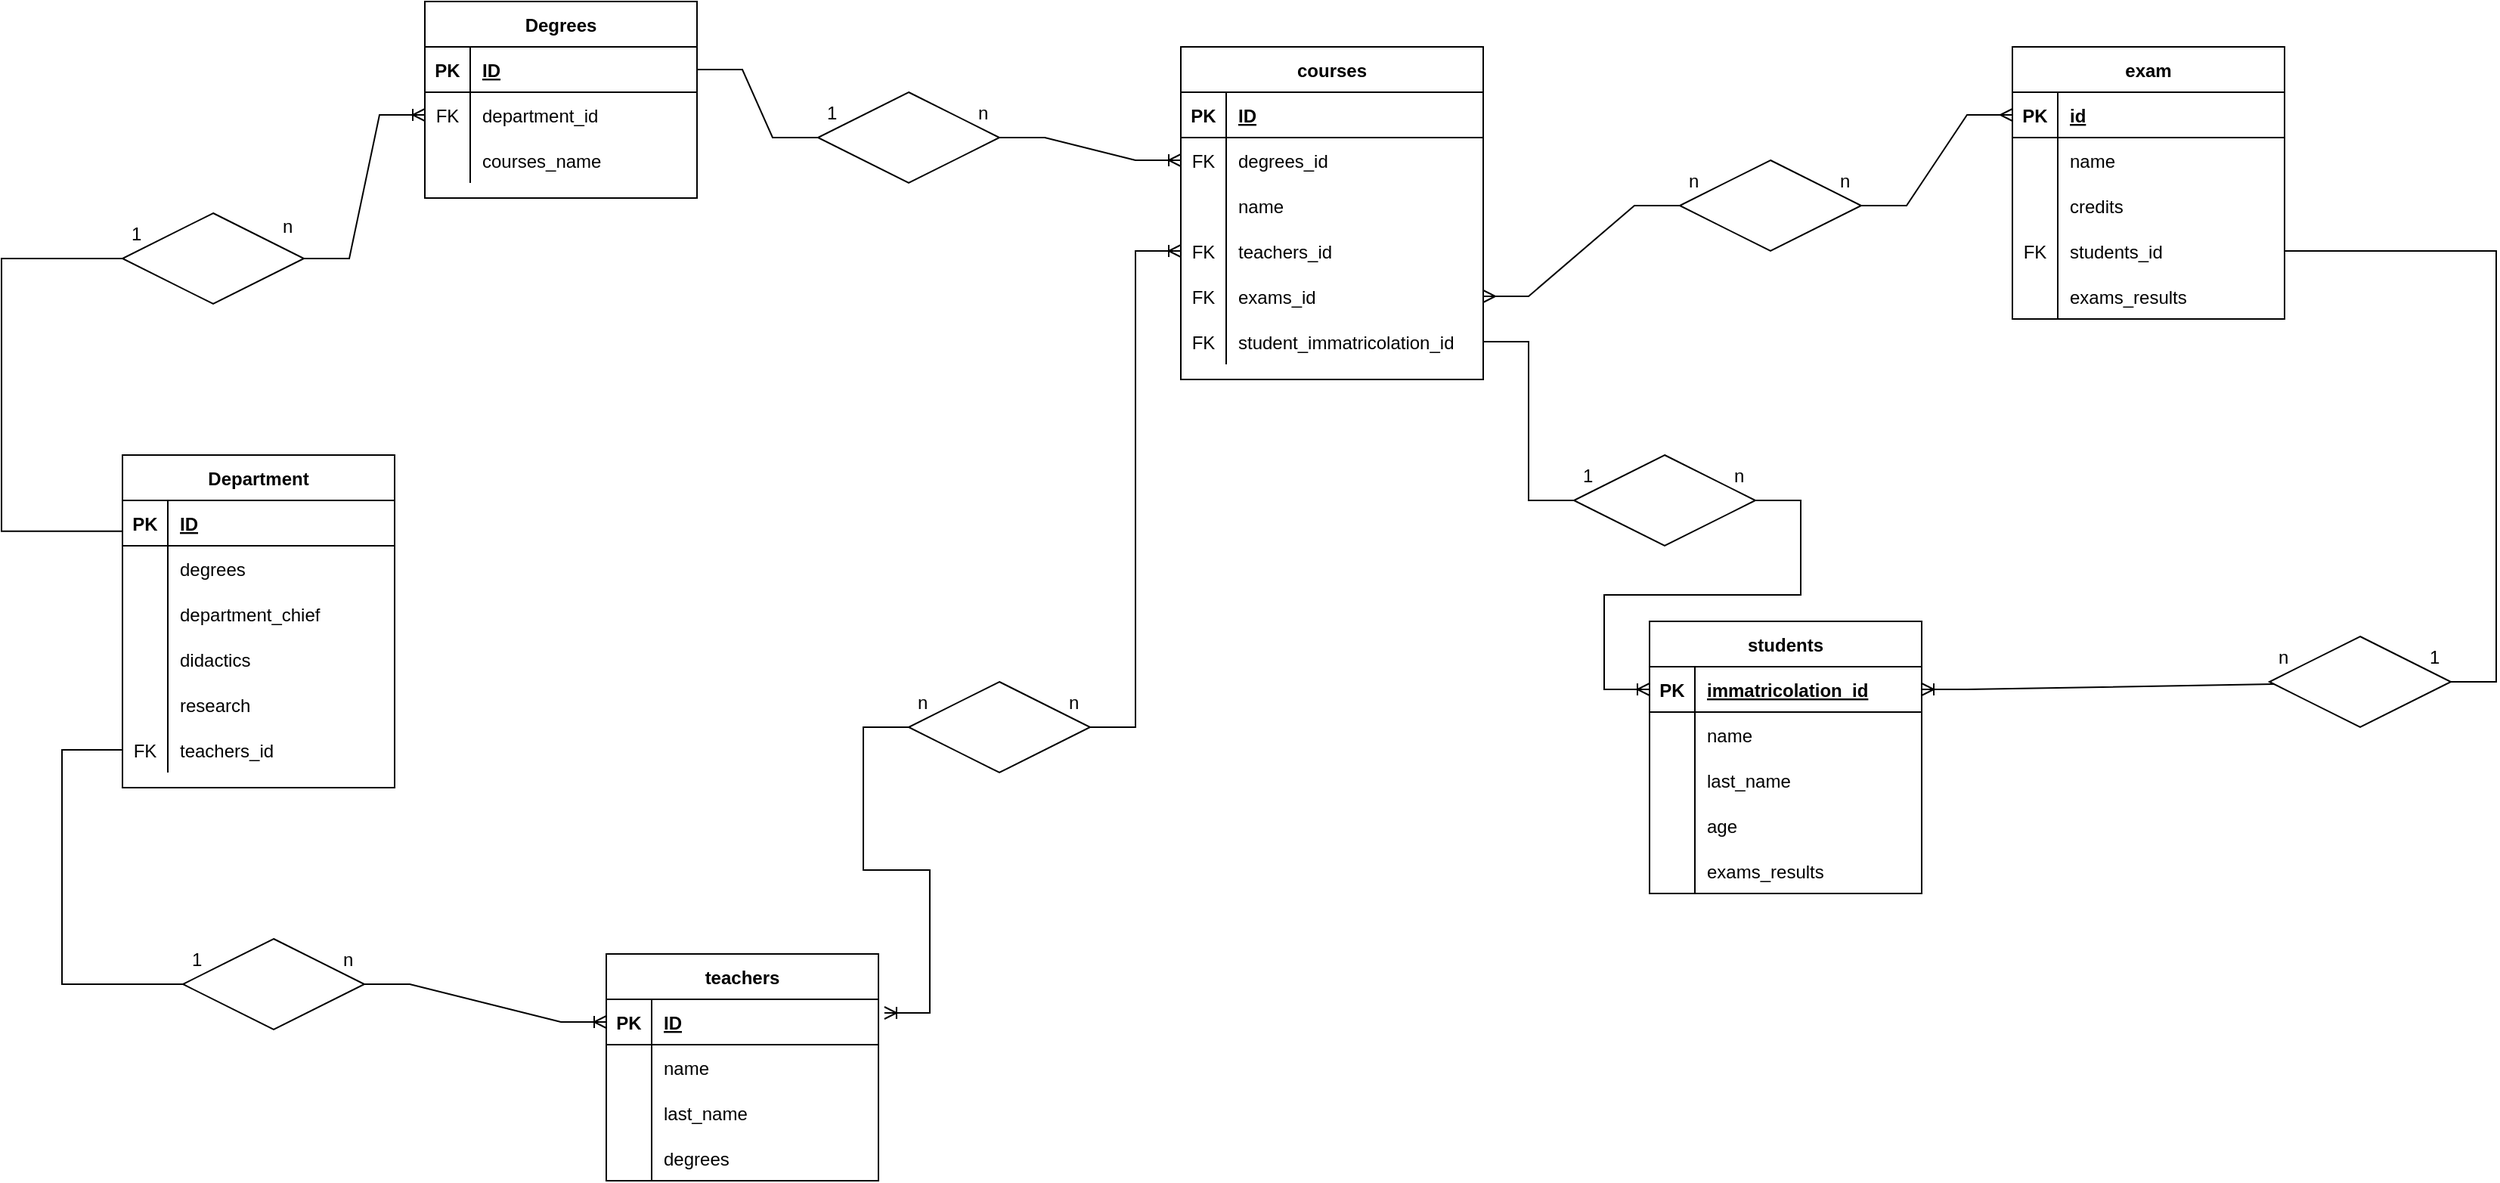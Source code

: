 <mxfile version="15.5.4" type="github">
  <diagram id="Cb3RThf3I_bZuhuHmPLc" name="Page-1">
    <mxGraphModel dx="1566" dy="1306" grid="1" gridSize="10" guides="1" tooltips="1" connect="1" arrows="1" fold="1" page="0" pageScale="1" pageWidth="827" pageHeight="1169" background="#ffffff" math="0" shadow="0">
      <root>
        <mxCell id="0" />
        <mxCell id="1" parent="0" />
        <mxCell id="e-G7N7a-JMiHqhhMie-W-63" value="Department" style="shape=table;startSize=30;container=1;collapsible=1;childLayout=tableLayout;fixedRows=1;rowLines=0;fontStyle=1;align=center;resizeLast=1;" vertex="1" parent="1">
          <mxGeometry x="630" y="370" width="180" height="220" as="geometry" />
        </mxCell>
        <mxCell id="e-G7N7a-JMiHqhhMie-W-64" value="" style="shape=partialRectangle;collapsible=0;dropTarget=0;pointerEvents=0;fillColor=none;top=0;left=0;bottom=1;right=0;points=[[0,0.5],[1,0.5]];portConstraint=eastwest;" vertex="1" parent="e-G7N7a-JMiHqhhMie-W-63">
          <mxGeometry y="30" width="180" height="30" as="geometry" />
        </mxCell>
        <mxCell id="e-G7N7a-JMiHqhhMie-W-65" value="PK" style="shape=partialRectangle;connectable=0;fillColor=none;top=0;left=0;bottom=0;right=0;fontStyle=1;overflow=hidden;" vertex="1" parent="e-G7N7a-JMiHqhhMie-W-64">
          <mxGeometry width="30" height="30" as="geometry">
            <mxRectangle width="30" height="30" as="alternateBounds" />
          </mxGeometry>
        </mxCell>
        <mxCell id="e-G7N7a-JMiHqhhMie-W-66" value="ID" style="shape=partialRectangle;connectable=0;fillColor=none;top=0;left=0;bottom=0;right=0;align=left;spacingLeft=6;fontStyle=5;overflow=hidden;" vertex="1" parent="e-G7N7a-JMiHqhhMie-W-64">
          <mxGeometry x="30" width="150" height="30" as="geometry">
            <mxRectangle width="150" height="30" as="alternateBounds" />
          </mxGeometry>
        </mxCell>
        <mxCell id="e-G7N7a-JMiHqhhMie-W-67" value="" style="shape=partialRectangle;collapsible=0;dropTarget=0;pointerEvents=0;fillColor=none;top=0;left=0;bottom=0;right=0;points=[[0,0.5],[1,0.5]];portConstraint=eastwest;" vertex="1" parent="e-G7N7a-JMiHqhhMie-W-63">
          <mxGeometry y="60" width="180" height="30" as="geometry" />
        </mxCell>
        <mxCell id="e-G7N7a-JMiHqhhMie-W-68" value="" style="shape=partialRectangle;connectable=0;fillColor=none;top=0;left=0;bottom=0;right=0;editable=1;overflow=hidden;" vertex="1" parent="e-G7N7a-JMiHqhhMie-W-67">
          <mxGeometry width="30" height="30" as="geometry">
            <mxRectangle width="30" height="30" as="alternateBounds" />
          </mxGeometry>
        </mxCell>
        <mxCell id="e-G7N7a-JMiHqhhMie-W-69" value="degrees" style="shape=partialRectangle;connectable=0;fillColor=none;top=0;left=0;bottom=0;right=0;align=left;spacingLeft=6;overflow=hidden;" vertex="1" parent="e-G7N7a-JMiHqhhMie-W-67">
          <mxGeometry x="30" width="150" height="30" as="geometry">
            <mxRectangle width="150" height="30" as="alternateBounds" />
          </mxGeometry>
        </mxCell>
        <mxCell id="e-G7N7a-JMiHqhhMie-W-70" value="" style="shape=partialRectangle;collapsible=0;dropTarget=0;pointerEvents=0;fillColor=none;top=0;left=0;bottom=0;right=0;points=[[0,0.5],[1,0.5]];portConstraint=eastwest;" vertex="1" parent="e-G7N7a-JMiHqhhMie-W-63">
          <mxGeometry y="90" width="180" height="30" as="geometry" />
        </mxCell>
        <mxCell id="e-G7N7a-JMiHqhhMie-W-71" value="" style="shape=partialRectangle;connectable=0;fillColor=none;top=0;left=0;bottom=0;right=0;editable=1;overflow=hidden;" vertex="1" parent="e-G7N7a-JMiHqhhMie-W-70">
          <mxGeometry width="30" height="30" as="geometry">
            <mxRectangle width="30" height="30" as="alternateBounds" />
          </mxGeometry>
        </mxCell>
        <mxCell id="e-G7N7a-JMiHqhhMie-W-72" value="department_chief" style="shape=partialRectangle;connectable=0;fillColor=none;top=0;left=0;bottom=0;right=0;align=left;spacingLeft=6;overflow=hidden;" vertex="1" parent="e-G7N7a-JMiHqhhMie-W-70">
          <mxGeometry x="30" width="150" height="30" as="geometry">
            <mxRectangle width="150" height="30" as="alternateBounds" />
          </mxGeometry>
        </mxCell>
        <mxCell id="e-G7N7a-JMiHqhhMie-W-73" value="" style="shape=partialRectangle;collapsible=0;dropTarget=0;pointerEvents=0;fillColor=none;top=0;left=0;bottom=0;right=0;points=[[0,0.5],[1,0.5]];portConstraint=eastwest;" vertex="1" parent="e-G7N7a-JMiHqhhMie-W-63">
          <mxGeometry y="120" width="180" height="30" as="geometry" />
        </mxCell>
        <mxCell id="e-G7N7a-JMiHqhhMie-W-74" value="" style="shape=partialRectangle;connectable=0;fillColor=none;top=0;left=0;bottom=0;right=0;editable=1;overflow=hidden;" vertex="1" parent="e-G7N7a-JMiHqhhMie-W-73">
          <mxGeometry width="30" height="30" as="geometry">
            <mxRectangle width="30" height="30" as="alternateBounds" />
          </mxGeometry>
        </mxCell>
        <mxCell id="e-G7N7a-JMiHqhhMie-W-75" value="didactics" style="shape=partialRectangle;connectable=0;fillColor=none;top=0;left=0;bottom=0;right=0;align=left;spacingLeft=6;overflow=hidden;" vertex="1" parent="e-G7N7a-JMiHqhhMie-W-73">
          <mxGeometry x="30" width="150" height="30" as="geometry">
            <mxRectangle width="150" height="30" as="alternateBounds" />
          </mxGeometry>
        </mxCell>
        <mxCell id="e-G7N7a-JMiHqhhMie-W-76" value="" style="shape=partialRectangle;collapsible=0;dropTarget=0;pointerEvents=0;fillColor=none;top=0;left=0;bottom=0;right=0;points=[[0,0.5],[1,0.5]];portConstraint=eastwest;" vertex="1" parent="e-G7N7a-JMiHqhhMie-W-63">
          <mxGeometry y="150" width="180" height="30" as="geometry" />
        </mxCell>
        <mxCell id="e-G7N7a-JMiHqhhMie-W-77" value="" style="shape=partialRectangle;connectable=0;fillColor=none;top=0;left=0;bottom=0;right=0;editable=1;overflow=hidden;" vertex="1" parent="e-G7N7a-JMiHqhhMie-W-76">
          <mxGeometry width="30" height="30" as="geometry">
            <mxRectangle width="30" height="30" as="alternateBounds" />
          </mxGeometry>
        </mxCell>
        <mxCell id="e-G7N7a-JMiHqhhMie-W-78" value="research" style="shape=partialRectangle;connectable=0;fillColor=none;top=0;left=0;bottom=0;right=0;align=left;spacingLeft=6;overflow=hidden;" vertex="1" parent="e-G7N7a-JMiHqhhMie-W-76">
          <mxGeometry x="30" width="150" height="30" as="geometry">
            <mxRectangle width="150" height="30" as="alternateBounds" />
          </mxGeometry>
        </mxCell>
        <mxCell id="e-G7N7a-JMiHqhhMie-W-167" value="" style="shape=partialRectangle;collapsible=0;dropTarget=0;pointerEvents=0;fillColor=none;top=0;left=0;bottom=0;right=0;points=[[0,0.5],[1,0.5]];portConstraint=eastwest;" vertex="1" parent="e-G7N7a-JMiHqhhMie-W-63">
          <mxGeometry y="180" width="180" height="30" as="geometry" />
        </mxCell>
        <mxCell id="e-G7N7a-JMiHqhhMie-W-168" value="FK" style="shape=partialRectangle;connectable=0;fillColor=none;top=0;left=0;bottom=0;right=0;editable=1;overflow=hidden;" vertex="1" parent="e-G7N7a-JMiHqhhMie-W-167">
          <mxGeometry width="30" height="30" as="geometry">
            <mxRectangle width="30" height="30" as="alternateBounds" />
          </mxGeometry>
        </mxCell>
        <mxCell id="e-G7N7a-JMiHqhhMie-W-169" value="teachers_id" style="shape=partialRectangle;connectable=0;fillColor=none;top=0;left=0;bottom=0;right=0;align=left;spacingLeft=6;overflow=hidden;" vertex="1" parent="e-G7N7a-JMiHqhhMie-W-167">
          <mxGeometry x="30" width="150" height="30" as="geometry">
            <mxRectangle width="150" height="30" as="alternateBounds" />
          </mxGeometry>
        </mxCell>
        <mxCell id="e-G7N7a-JMiHqhhMie-W-92" value="Degrees" style="shape=table;startSize=30;container=1;collapsible=1;childLayout=tableLayout;fixedRows=1;rowLines=0;fontStyle=1;align=center;resizeLast=1;" vertex="1" parent="1">
          <mxGeometry x="830" y="70" width="180" height="130" as="geometry" />
        </mxCell>
        <mxCell id="e-G7N7a-JMiHqhhMie-W-93" value="" style="shape=partialRectangle;collapsible=0;dropTarget=0;pointerEvents=0;fillColor=none;top=0;left=0;bottom=1;right=0;points=[[0,0.5],[1,0.5]];portConstraint=eastwest;" vertex="1" parent="e-G7N7a-JMiHqhhMie-W-92">
          <mxGeometry y="30" width="180" height="30" as="geometry" />
        </mxCell>
        <mxCell id="e-G7N7a-JMiHqhhMie-W-94" value="PK" style="shape=partialRectangle;connectable=0;fillColor=none;top=0;left=0;bottom=0;right=0;fontStyle=1;overflow=hidden;" vertex="1" parent="e-G7N7a-JMiHqhhMie-W-93">
          <mxGeometry width="30" height="30" as="geometry">
            <mxRectangle width="30" height="30" as="alternateBounds" />
          </mxGeometry>
        </mxCell>
        <mxCell id="e-G7N7a-JMiHqhhMie-W-95" value="ID" style="shape=partialRectangle;connectable=0;fillColor=none;top=0;left=0;bottom=0;right=0;align=left;spacingLeft=6;fontStyle=5;overflow=hidden;" vertex="1" parent="e-G7N7a-JMiHqhhMie-W-93">
          <mxGeometry x="30" width="150" height="30" as="geometry">
            <mxRectangle width="150" height="30" as="alternateBounds" />
          </mxGeometry>
        </mxCell>
        <mxCell id="e-G7N7a-JMiHqhhMie-W-96" value="" style="shape=partialRectangle;collapsible=0;dropTarget=0;pointerEvents=0;fillColor=none;top=0;left=0;bottom=0;right=0;points=[[0,0.5],[1,0.5]];portConstraint=eastwest;" vertex="1" parent="e-G7N7a-JMiHqhhMie-W-92">
          <mxGeometry y="60" width="180" height="30" as="geometry" />
        </mxCell>
        <mxCell id="e-G7N7a-JMiHqhhMie-W-97" value="FK" style="shape=partialRectangle;connectable=0;fillColor=none;top=0;left=0;bottom=0;right=0;editable=1;overflow=hidden;" vertex="1" parent="e-G7N7a-JMiHqhhMie-W-96">
          <mxGeometry width="30" height="30" as="geometry">
            <mxRectangle width="30" height="30" as="alternateBounds" />
          </mxGeometry>
        </mxCell>
        <mxCell id="e-G7N7a-JMiHqhhMie-W-98" value="department_id" style="shape=partialRectangle;connectable=0;fillColor=none;top=0;left=0;bottom=0;right=0;align=left;spacingLeft=6;overflow=hidden;" vertex="1" parent="e-G7N7a-JMiHqhhMie-W-96">
          <mxGeometry x="30" width="150" height="30" as="geometry">
            <mxRectangle width="150" height="30" as="alternateBounds" />
          </mxGeometry>
        </mxCell>
        <mxCell id="e-G7N7a-JMiHqhhMie-W-99" value="" style="shape=partialRectangle;collapsible=0;dropTarget=0;pointerEvents=0;fillColor=none;top=0;left=0;bottom=0;right=0;points=[[0,0.5],[1,0.5]];portConstraint=eastwest;" vertex="1" parent="e-G7N7a-JMiHqhhMie-W-92">
          <mxGeometry y="90" width="180" height="30" as="geometry" />
        </mxCell>
        <mxCell id="e-G7N7a-JMiHqhhMie-W-100" value="" style="shape=partialRectangle;connectable=0;fillColor=none;top=0;left=0;bottom=0;right=0;editable=1;overflow=hidden;" vertex="1" parent="e-G7N7a-JMiHqhhMie-W-99">
          <mxGeometry width="30" height="30" as="geometry">
            <mxRectangle width="30" height="30" as="alternateBounds" />
          </mxGeometry>
        </mxCell>
        <mxCell id="e-G7N7a-JMiHqhhMie-W-101" value="courses_name" style="shape=partialRectangle;connectable=0;fillColor=none;top=0;left=0;bottom=0;right=0;align=left;spacingLeft=6;overflow=hidden;" vertex="1" parent="e-G7N7a-JMiHqhhMie-W-99">
          <mxGeometry x="30" width="150" height="30" as="geometry">
            <mxRectangle width="150" height="30" as="alternateBounds" />
          </mxGeometry>
        </mxCell>
        <mxCell id="e-G7N7a-JMiHqhhMie-W-111" value="" style="edgeStyle=entityRelationEdgeStyle;fontSize=12;html=1;endArrow=ERoneToMany;rounded=0;exitX=1;exitY=0.5;exitDx=0;exitDy=0;entryX=0;entryY=0.5;entryDx=0;entryDy=0;startArrow=none;" edge="1" parent="1" source="e-G7N7a-JMiHqhhMie-W-112" target="e-G7N7a-JMiHqhhMie-W-96">
          <mxGeometry width="100" height="100" relative="1" as="geometry">
            <mxPoint x="520" y="240" as="sourcePoint" />
            <mxPoint x="570" y="170" as="targetPoint" />
          </mxGeometry>
        </mxCell>
        <mxCell id="e-G7N7a-JMiHqhhMie-W-112" value="" style="shape=rhombus;perimeter=rhombusPerimeter;whiteSpace=wrap;html=1;align=center;" vertex="1" parent="1">
          <mxGeometry x="630" y="210" width="120" height="60" as="geometry" />
        </mxCell>
        <mxCell id="e-G7N7a-JMiHqhhMie-W-113" value="" style="edgeStyle=elbowEdgeStyle;fontSize=12;html=1;endArrow=none;rounded=0;entryX=0.002;entryY=0.678;entryDx=0;entryDy=0;exitX=0;exitY=0.5;exitDx=0;exitDy=0;entryPerimeter=0;" edge="1" parent="1" source="e-G7N7a-JMiHqhhMie-W-112" target="e-G7N7a-JMiHqhhMie-W-64">
          <mxGeometry width="100" height="100" relative="1" as="geometry">
            <mxPoint x="860" y="340" as="sourcePoint" />
            <mxPoint x="620" y="340" as="targetPoint" />
            <Array as="points">
              <mxPoint x="550" y="320" />
            </Array>
          </mxGeometry>
        </mxCell>
        <mxCell id="e-G7N7a-JMiHqhhMie-W-118" value="1" style="text;strokeColor=none;fillColor=none;spacingLeft=4;spacingRight=4;overflow=hidden;rotatable=0;points=[[0,0.5],[1,0.5]];portConstraint=eastwest;fontSize=12;" vertex="1" parent="1">
          <mxGeometry x="630" y="210" width="40" height="30" as="geometry" />
        </mxCell>
        <mxCell id="e-G7N7a-JMiHqhhMie-W-119" value="n" style="text;strokeColor=none;fillColor=none;spacingLeft=4;spacingRight=4;overflow=hidden;rotatable=0;points=[[0,0.5],[1,0.5]];portConstraint=eastwest;fontSize=12;" vertex="1" parent="1">
          <mxGeometry x="730" y="205" width="40" height="30" as="geometry" />
        </mxCell>
        <mxCell id="e-G7N7a-JMiHqhhMie-W-120" value="courses" style="shape=table;startSize=30;container=1;collapsible=1;childLayout=tableLayout;fixedRows=1;rowLines=0;fontStyle=1;align=center;resizeLast=1;" vertex="1" parent="1">
          <mxGeometry x="1330" y="100" width="200" height="220" as="geometry" />
        </mxCell>
        <mxCell id="e-G7N7a-JMiHqhhMie-W-121" value="" style="shape=partialRectangle;collapsible=0;dropTarget=0;pointerEvents=0;fillColor=none;top=0;left=0;bottom=1;right=0;points=[[0,0.5],[1,0.5]];portConstraint=eastwest;" vertex="1" parent="e-G7N7a-JMiHqhhMie-W-120">
          <mxGeometry y="30" width="200" height="30" as="geometry" />
        </mxCell>
        <mxCell id="e-G7N7a-JMiHqhhMie-W-122" value="PK" style="shape=partialRectangle;connectable=0;fillColor=none;top=0;left=0;bottom=0;right=0;fontStyle=1;overflow=hidden;" vertex="1" parent="e-G7N7a-JMiHqhhMie-W-121">
          <mxGeometry width="30" height="30" as="geometry">
            <mxRectangle width="30" height="30" as="alternateBounds" />
          </mxGeometry>
        </mxCell>
        <mxCell id="e-G7N7a-JMiHqhhMie-W-123" value="ID" style="shape=partialRectangle;connectable=0;fillColor=none;top=0;left=0;bottom=0;right=0;align=left;spacingLeft=6;fontStyle=5;overflow=hidden;" vertex="1" parent="e-G7N7a-JMiHqhhMie-W-121">
          <mxGeometry x="30" width="170" height="30" as="geometry">
            <mxRectangle width="170" height="30" as="alternateBounds" />
          </mxGeometry>
        </mxCell>
        <mxCell id="e-G7N7a-JMiHqhhMie-W-124" value="" style="shape=partialRectangle;collapsible=0;dropTarget=0;pointerEvents=0;fillColor=none;top=0;left=0;bottom=0;right=0;points=[[0,0.5],[1,0.5]];portConstraint=eastwest;" vertex="1" parent="e-G7N7a-JMiHqhhMie-W-120">
          <mxGeometry y="60" width="200" height="30" as="geometry" />
        </mxCell>
        <mxCell id="e-G7N7a-JMiHqhhMie-W-125" value="FK" style="shape=partialRectangle;connectable=0;fillColor=none;top=0;left=0;bottom=0;right=0;editable=1;overflow=hidden;" vertex="1" parent="e-G7N7a-JMiHqhhMie-W-124">
          <mxGeometry width="30" height="30" as="geometry">
            <mxRectangle width="30" height="30" as="alternateBounds" />
          </mxGeometry>
        </mxCell>
        <mxCell id="e-G7N7a-JMiHqhhMie-W-126" value="degrees_id" style="shape=partialRectangle;connectable=0;fillColor=none;top=0;left=0;bottom=0;right=0;align=left;spacingLeft=6;overflow=hidden;" vertex="1" parent="e-G7N7a-JMiHqhhMie-W-124">
          <mxGeometry x="30" width="170" height="30" as="geometry">
            <mxRectangle width="170" height="30" as="alternateBounds" />
          </mxGeometry>
        </mxCell>
        <mxCell id="e-G7N7a-JMiHqhhMie-W-241" value="" style="shape=partialRectangle;collapsible=0;dropTarget=0;pointerEvents=0;fillColor=none;top=0;left=0;bottom=0;right=0;points=[[0,0.5],[1,0.5]];portConstraint=eastwest;" vertex="1" parent="e-G7N7a-JMiHqhhMie-W-120">
          <mxGeometry y="90" width="200" height="30" as="geometry" />
        </mxCell>
        <mxCell id="e-G7N7a-JMiHqhhMie-W-242" value="" style="shape=partialRectangle;connectable=0;fillColor=none;top=0;left=0;bottom=0;right=0;editable=1;overflow=hidden;" vertex="1" parent="e-G7N7a-JMiHqhhMie-W-241">
          <mxGeometry width="30" height="30" as="geometry">
            <mxRectangle width="30" height="30" as="alternateBounds" />
          </mxGeometry>
        </mxCell>
        <mxCell id="e-G7N7a-JMiHqhhMie-W-243" value="name" style="shape=partialRectangle;connectable=0;fillColor=none;top=0;left=0;bottom=0;right=0;align=left;spacingLeft=6;overflow=hidden;" vertex="1" parent="e-G7N7a-JMiHqhhMie-W-241">
          <mxGeometry x="30" width="170" height="30" as="geometry">
            <mxRectangle width="170" height="30" as="alternateBounds" />
          </mxGeometry>
        </mxCell>
        <mxCell id="e-G7N7a-JMiHqhhMie-W-130" value="" style="shape=partialRectangle;collapsible=0;dropTarget=0;pointerEvents=0;fillColor=none;top=0;left=0;bottom=0;right=0;points=[[0,0.5],[1,0.5]];portConstraint=eastwest;" vertex="1" parent="e-G7N7a-JMiHqhhMie-W-120">
          <mxGeometry y="120" width="200" height="30" as="geometry" />
        </mxCell>
        <mxCell id="e-G7N7a-JMiHqhhMie-W-131" value="FK" style="shape=partialRectangle;connectable=0;fillColor=none;top=0;left=0;bottom=0;right=0;editable=1;overflow=hidden;" vertex="1" parent="e-G7N7a-JMiHqhhMie-W-130">
          <mxGeometry width="30" height="30" as="geometry">
            <mxRectangle width="30" height="30" as="alternateBounds" />
          </mxGeometry>
        </mxCell>
        <mxCell id="e-G7N7a-JMiHqhhMie-W-132" value="teachers_id" style="shape=partialRectangle;connectable=0;fillColor=none;top=0;left=0;bottom=0;right=0;align=left;spacingLeft=6;overflow=hidden;" vertex="1" parent="e-G7N7a-JMiHqhhMie-W-130">
          <mxGeometry x="30" width="170" height="30" as="geometry">
            <mxRectangle width="170" height="30" as="alternateBounds" />
          </mxGeometry>
        </mxCell>
        <mxCell id="e-G7N7a-JMiHqhhMie-W-127" value="" style="shape=partialRectangle;collapsible=0;dropTarget=0;pointerEvents=0;fillColor=none;top=0;left=0;bottom=0;right=0;points=[[0,0.5],[1,0.5]];portConstraint=eastwest;" vertex="1" parent="e-G7N7a-JMiHqhhMie-W-120">
          <mxGeometry y="150" width="200" height="30" as="geometry" />
        </mxCell>
        <mxCell id="e-G7N7a-JMiHqhhMie-W-128" value="FK" style="shape=partialRectangle;connectable=0;fillColor=none;top=0;left=0;bottom=0;right=0;editable=1;overflow=hidden;" vertex="1" parent="e-G7N7a-JMiHqhhMie-W-127">
          <mxGeometry width="30" height="30" as="geometry">
            <mxRectangle width="30" height="30" as="alternateBounds" />
          </mxGeometry>
        </mxCell>
        <mxCell id="e-G7N7a-JMiHqhhMie-W-129" value="exams_id" style="shape=partialRectangle;connectable=0;fillColor=none;top=0;left=0;bottom=0;right=0;align=left;spacingLeft=6;overflow=hidden;" vertex="1" parent="e-G7N7a-JMiHqhhMie-W-127">
          <mxGeometry x="30" width="170" height="30" as="geometry">
            <mxRectangle width="170" height="30" as="alternateBounds" />
          </mxGeometry>
        </mxCell>
        <mxCell id="e-G7N7a-JMiHqhhMie-W-133" value="" style="shape=partialRectangle;collapsible=0;dropTarget=0;pointerEvents=0;fillColor=none;top=0;left=0;bottom=0;right=0;points=[[0,0.5],[1,0.5]];portConstraint=eastwest;" vertex="1" parent="e-G7N7a-JMiHqhhMie-W-120">
          <mxGeometry y="180" width="200" height="30" as="geometry" />
        </mxCell>
        <mxCell id="e-G7N7a-JMiHqhhMie-W-134" value="FK" style="shape=partialRectangle;connectable=0;fillColor=none;top=0;left=0;bottom=0;right=0;editable=1;overflow=hidden;" vertex="1" parent="e-G7N7a-JMiHqhhMie-W-133">
          <mxGeometry width="30" height="30" as="geometry">
            <mxRectangle width="30" height="30" as="alternateBounds" />
          </mxGeometry>
        </mxCell>
        <mxCell id="e-G7N7a-JMiHqhhMie-W-135" value="student_immatricolation_id" style="shape=partialRectangle;connectable=0;fillColor=none;top=0;left=0;bottom=0;right=0;align=left;spacingLeft=6;overflow=hidden;" vertex="1" parent="e-G7N7a-JMiHqhhMie-W-133">
          <mxGeometry x="30" width="170" height="30" as="geometry">
            <mxRectangle width="170" height="30" as="alternateBounds" />
          </mxGeometry>
        </mxCell>
        <mxCell id="e-G7N7a-JMiHqhhMie-W-170" value="" style="edgeStyle=entityRelationEdgeStyle;fontSize=12;html=1;endArrow=ERoneToMany;startArrow=none;rounded=0;exitX=1;exitY=0.5;exitDx=0;exitDy=0;entryX=0;entryY=0.5;entryDx=0;entryDy=0;" edge="1" parent="1" source="e-G7N7a-JMiHqhhMie-W-171" target="e-G7N7a-JMiHqhhMie-W-130">
          <mxGeometry width="100" height="100" relative="1" as="geometry">
            <mxPoint x="780" y="540" as="sourcePoint" />
            <mxPoint x="880" y="440" as="targetPoint" />
          </mxGeometry>
        </mxCell>
        <mxCell id="e-G7N7a-JMiHqhhMie-W-171" value="" style="shape=rhombus;perimeter=rhombusPerimeter;whiteSpace=wrap;html=1;align=center;" vertex="1" parent="1">
          <mxGeometry x="1150" y="520" width="120" height="60" as="geometry" />
        </mxCell>
        <mxCell id="e-G7N7a-JMiHqhhMie-W-174" value="n" style="text;strokeColor=none;fillColor=none;spacingLeft=4;spacingRight=4;overflow=hidden;rotatable=0;points=[[0,0.5],[1,0.5]];portConstraint=eastwest;fontSize=12;" vertex="1" parent="1">
          <mxGeometry x="1150" y="520" width="40" height="30" as="geometry" />
        </mxCell>
        <mxCell id="e-G7N7a-JMiHqhhMie-W-175" value="n" style="text;strokeColor=none;fillColor=none;spacingLeft=4;spacingRight=4;overflow=hidden;rotatable=0;points=[[0,0.5],[1,0.5]];portConstraint=eastwest;fontSize=12;" vertex="1" parent="1">
          <mxGeometry x="1250" y="520" width="40" height="30" as="geometry" />
        </mxCell>
        <mxCell id="e-G7N7a-JMiHqhhMie-W-176" value="teachers" style="shape=table;startSize=30;container=1;collapsible=1;childLayout=tableLayout;fixedRows=1;rowLines=0;fontStyle=1;align=center;resizeLast=1;" vertex="1" parent="1">
          <mxGeometry x="950" y="700" width="180" height="150" as="geometry" />
        </mxCell>
        <mxCell id="e-G7N7a-JMiHqhhMie-W-177" value="" style="shape=partialRectangle;collapsible=0;dropTarget=0;pointerEvents=0;fillColor=none;top=0;left=0;bottom=1;right=0;points=[[0,0.5],[1,0.5]];portConstraint=eastwest;" vertex="1" parent="e-G7N7a-JMiHqhhMie-W-176">
          <mxGeometry y="30" width="180" height="30" as="geometry" />
        </mxCell>
        <mxCell id="e-G7N7a-JMiHqhhMie-W-178" value="PK" style="shape=partialRectangle;connectable=0;fillColor=none;top=0;left=0;bottom=0;right=0;fontStyle=1;overflow=hidden;" vertex="1" parent="e-G7N7a-JMiHqhhMie-W-177">
          <mxGeometry width="30" height="30" as="geometry">
            <mxRectangle width="30" height="30" as="alternateBounds" />
          </mxGeometry>
        </mxCell>
        <mxCell id="e-G7N7a-JMiHqhhMie-W-179" value="ID" style="shape=partialRectangle;connectable=0;fillColor=none;top=0;left=0;bottom=0;right=0;align=left;spacingLeft=6;fontStyle=5;overflow=hidden;" vertex="1" parent="e-G7N7a-JMiHqhhMie-W-177">
          <mxGeometry x="30" width="150" height="30" as="geometry">
            <mxRectangle width="150" height="30" as="alternateBounds" />
          </mxGeometry>
        </mxCell>
        <mxCell id="e-G7N7a-JMiHqhhMie-W-180" value="" style="shape=partialRectangle;collapsible=0;dropTarget=0;pointerEvents=0;fillColor=none;top=0;left=0;bottom=0;right=0;points=[[0,0.5],[1,0.5]];portConstraint=eastwest;" vertex="1" parent="e-G7N7a-JMiHqhhMie-W-176">
          <mxGeometry y="60" width="180" height="30" as="geometry" />
        </mxCell>
        <mxCell id="e-G7N7a-JMiHqhhMie-W-181" value="" style="shape=partialRectangle;connectable=0;fillColor=none;top=0;left=0;bottom=0;right=0;editable=1;overflow=hidden;" vertex="1" parent="e-G7N7a-JMiHqhhMie-W-180">
          <mxGeometry width="30" height="30" as="geometry">
            <mxRectangle width="30" height="30" as="alternateBounds" />
          </mxGeometry>
        </mxCell>
        <mxCell id="e-G7N7a-JMiHqhhMie-W-182" value="name" style="shape=partialRectangle;connectable=0;fillColor=none;top=0;left=0;bottom=0;right=0;align=left;spacingLeft=6;overflow=hidden;" vertex="1" parent="e-G7N7a-JMiHqhhMie-W-180">
          <mxGeometry x="30" width="150" height="30" as="geometry">
            <mxRectangle width="150" height="30" as="alternateBounds" />
          </mxGeometry>
        </mxCell>
        <mxCell id="e-G7N7a-JMiHqhhMie-W-183" value="" style="shape=partialRectangle;collapsible=0;dropTarget=0;pointerEvents=0;fillColor=none;top=0;left=0;bottom=0;right=0;points=[[0,0.5],[1,0.5]];portConstraint=eastwest;" vertex="1" parent="e-G7N7a-JMiHqhhMie-W-176">
          <mxGeometry y="90" width="180" height="30" as="geometry" />
        </mxCell>
        <mxCell id="e-G7N7a-JMiHqhhMie-W-184" value="" style="shape=partialRectangle;connectable=0;fillColor=none;top=0;left=0;bottom=0;right=0;editable=1;overflow=hidden;" vertex="1" parent="e-G7N7a-JMiHqhhMie-W-183">
          <mxGeometry width="30" height="30" as="geometry">
            <mxRectangle width="30" height="30" as="alternateBounds" />
          </mxGeometry>
        </mxCell>
        <mxCell id="e-G7N7a-JMiHqhhMie-W-185" value="last_name" style="shape=partialRectangle;connectable=0;fillColor=none;top=0;left=0;bottom=0;right=0;align=left;spacingLeft=6;overflow=hidden;" vertex="1" parent="e-G7N7a-JMiHqhhMie-W-183">
          <mxGeometry x="30" width="150" height="30" as="geometry">
            <mxRectangle width="150" height="30" as="alternateBounds" />
          </mxGeometry>
        </mxCell>
        <mxCell id="e-G7N7a-JMiHqhhMie-W-186" value="" style="shape=partialRectangle;collapsible=0;dropTarget=0;pointerEvents=0;fillColor=none;top=0;left=0;bottom=0;right=0;points=[[0,0.5],[1,0.5]];portConstraint=eastwest;" vertex="1" parent="e-G7N7a-JMiHqhhMie-W-176">
          <mxGeometry y="120" width="180" height="30" as="geometry" />
        </mxCell>
        <mxCell id="e-G7N7a-JMiHqhhMie-W-187" value="" style="shape=partialRectangle;connectable=0;fillColor=none;top=0;left=0;bottom=0;right=0;editable=1;overflow=hidden;" vertex="1" parent="e-G7N7a-JMiHqhhMie-W-186">
          <mxGeometry width="30" height="30" as="geometry">
            <mxRectangle width="30" height="30" as="alternateBounds" />
          </mxGeometry>
        </mxCell>
        <mxCell id="e-G7N7a-JMiHqhhMie-W-188" value="degrees" style="shape=partialRectangle;connectable=0;fillColor=none;top=0;left=0;bottom=0;right=0;align=left;spacingLeft=6;overflow=hidden;" vertex="1" parent="e-G7N7a-JMiHqhhMie-W-186">
          <mxGeometry x="30" width="150" height="30" as="geometry">
            <mxRectangle width="150" height="30" as="alternateBounds" />
          </mxGeometry>
        </mxCell>
        <mxCell id="e-G7N7a-JMiHqhhMie-W-206" value="" style="edgeStyle=entityRelationEdgeStyle;fontSize=12;html=1;endArrow=ERoneToMany;rounded=0;exitX=0;exitY=0.5;exitDx=0;exitDy=0;entryX=1.022;entryY=0.3;entryDx=0;entryDy=0;entryPerimeter=0;" edge="1" parent="1" source="e-G7N7a-JMiHqhhMie-W-171" target="e-G7N7a-JMiHqhhMie-W-177">
          <mxGeometry width="100" height="100" relative="1" as="geometry">
            <mxPoint x="790" y="540" as="sourcePoint" />
            <mxPoint x="890" y="440" as="targetPoint" />
          </mxGeometry>
        </mxCell>
        <mxCell id="e-G7N7a-JMiHqhhMie-W-212" value="" style="edgeStyle=entityRelationEdgeStyle;fontSize=12;html=1;endArrow=ERoneToMany;rounded=0;exitX=1;exitY=0.5;exitDx=0;exitDy=0;startArrow=none;entryX=0;entryY=0.5;entryDx=0;entryDy=0;" edge="1" parent="1" source="e-G7N7a-JMiHqhhMie-W-211" target="e-G7N7a-JMiHqhhMie-W-177">
          <mxGeometry width="100" height="100" relative="1" as="geometry">
            <mxPoint x="800" y="540" as="sourcePoint" />
            <mxPoint x="590" y="645" as="targetPoint" />
          </mxGeometry>
        </mxCell>
        <mxCell id="e-G7N7a-JMiHqhhMie-W-211" value="" style="shape=rhombus;perimeter=rhombusPerimeter;whiteSpace=wrap;html=1;align=center;" vertex="1" parent="1">
          <mxGeometry x="670" y="690" width="120" height="60" as="geometry" />
        </mxCell>
        <mxCell id="e-G7N7a-JMiHqhhMie-W-213" value="" style="edgeStyle=elbowEdgeStyle;fontSize=12;html=1;endArrow=none;rounded=0;exitX=0;exitY=0.5;exitDx=0;exitDy=0;entryX=0;entryY=0.5;entryDx=0;entryDy=0;" edge="1" parent="1" source="e-G7N7a-JMiHqhhMie-W-167" target="e-G7N7a-JMiHqhhMie-W-211">
          <mxGeometry width="100" height="100" relative="1" as="geometry">
            <mxPoint x="300" y="495" as="sourcePoint" />
            <mxPoint x="590" y="645" as="targetPoint" />
            <Array as="points">
              <mxPoint x="590" y="630" />
            </Array>
          </mxGeometry>
        </mxCell>
        <mxCell id="e-G7N7a-JMiHqhhMie-W-214" value="1" style="text;strokeColor=none;fillColor=none;spacingLeft=4;spacingRight=4;overflow=hidden;rotatable=0;points=[[0,0.5],[1,0.5]];portConstraint=eastwest;fontSize=12;" vertex="1" parent="1">
          <mxGeometry x="670" y="690" width="40" height="30" as="geometry" />
        </mxCell>
        <mxCell id="e-G7N7a-JMiHqhhMie-W-215" value="n" style="text;strokeColor=none;fillColor=none;spacingLeft=4;spacingRight=4;overflow=hidden;rotatable=0;points=[[0,0.5],[1,0.5]];portConstraint=eastwest;fontSize=12;" vertex="1" parent="1">
          <mxGeometry x="770" y="690" width="40" height="30" as="geometry" />
        </mxCell>
        <mxCell id="e-G7N7a-JMiHqhhMie-W-217" value="" style="edgeStyle=entityRelationEdgeStyle;fontSize=12;html=1;endArrow=ERoneToMany;rounded=0;entryX=0;entryY=0.5;entryDx=0;entryDy=0;exitX=1;exitY=0.5;exitDx=0;exitDy=0;startArrow=none;" edge="1" parent="1" source="e-G7N7a-JMiHqhhMie-W-218" target="e-G7N7a-JMiHqhhMie-W-124">
          <mxGeometry width="100" height="100" relative="1" as="geometry">
            <mxPoint x="800" y="540" as="sourcePoint" />
            <mxPoint x="900" y="440" as="targetPoint" />
          </mxGeometry>
        </mxCell>
        <mxCell id="e-G7N7a-JMiHqhhMie-W-218" value="" style="shape=rhombus;perimeter=rhombusPerimeter;whiteSpace=wrap;html=1;align=center;" vertex="1" parent="1">
          <mxGeometry x="1090" y="130" width="120" height="60" as="geometry" />
        </mxCell>
        <mxCell id="e-G7N7a-JMiHqhhMie-W-219" value="" style="edgeStyle=entityRelationEdgeStyle;fontSize=12;html=1;endArrow=none;rounded=0;entryX=0;entryY=0.5;entryDx=0;entryDy=0;exitX=1;exitY=0.5;exitDx=0;exitDy=0;" edge="1" parent="1" source="e-G7N7a-JMiHqhhMie-W-93" target="e-G7N7a-JMiHqhhMie-W-218">
          <mxGeometry width="100" height="100" relative="1" as="geometry">
            <mxPoint x="960" y="125" as="sourcePoint" />
            <mxPoint x="1160" y="155" as="targetPoint" />
          </mxGeometry>
        </mxCell>
        <mxCell id="e-G7N7a-JMiHqhhMie-W-220" value="1" style="text;strokeColor=none;fillColor=none;spacingLeft=4;spacingRight=4;overflow=hidden;rotatable=0;points=[[0,0.5],[1,0.5]];portConstraint=eastwest;fontSize=12;" vertex="1" parent="1">
          <mxGeometry x="1090" y="130" width="40" height="30" as="geometry" />
        </mxCell>
        <mxCell id="e-G7N7a-JMiHqhhMie-W-221" value="n" style="text;strokeColor=none;fillColor=none;spacingLeft=4;spacingRight=4;overflow=hidden;rotatable=0;points=[[0,0.5],[1,0.5]];portConstraint=eastwest;fontSize=12;" vertex="1" parent="1">
          <mxGeometry x="1190" y="130" width="40" height="30" as="geometry" />
        </mxCell>
        <mxCell id="e-G7N7a-JMiHqhhMie-W-252" value="students" style="shape=table;startSize=30;container=1;collapsible=1;childLayout=tableLayout;fixedRows=1;rowLines=0;fontStyle=1;align=center;resizeLast=1;" vertex="1" parent="1">
          <mxGeometry x="1640" y="480" width="180" height="180" as="geometry" />
        </mxCell>
        <mxCell id="e-G7N7a-JMiHqhhMie-W-253" value="" style="shape=partialRectangle;collapsible=0;dropTarget=0;pointerEvents=0;fillColor=none;top=0;left=0;bottom=1;right=0;points=[[0,0.5],[1,0.5]];portConstraint=eastwest;" vertex="1" parent="e-G7N7a-JMiHqhhMie-W-252">
          <mxGeometry y="30" width="180" height="30" as="geometry" />
        </mxCell>
        <mxCell id="e-G7N7a-JMiHqhhMie-W-254" value="PK" style="shape=partialRectangle;connectable=0;fillColor=none;top=0;left=0;bottom=0;right=0;fontStyle=1;overflow=hidden;" vertex="1" parent="e-G7N7a-JMiHqhhMie-W-253">
          <mxGeometry width="30" height="30" as="geometry">
            <mxRectangle width="30" height="30" as="alternateBounds" />
          </mxGeometry>
        </mxCell>
        <mxCell id="e-G7N7a-JMiHqhhMie-W-255" value="immatricolation_id" style="shape=partialRectangle;connectable=0;fillColor=none;top=0;left=0;bottom=0;right=0;align=left;spacingLeft=6;fontStyle=5;overflow=hidden;" vertex="1" parent="e-G7N7a-JMiHqhhMie-W-253">
          <mxGeometry x="30" width="150" height="30" as="geometry">
            <mxRectangle width="150" height="30" as="alternateBounds" />
          </mxGeometry>
        </mxCell>
        <mxCell id="e-G7N7a-JMiHqhhMie-W-256" value="" style="shape=partialRectangle;collapsible=0;dropTarget=0;pointerEvents=0;fillColor=none;top=0;left=0;bottom=0;right=0;points=[[0,0.5],[1,0.5]];portConstraint=eastwest;" vertex="1" parent="e-G7N7a-JMiHqhhMie-W-252">
          <mxGeometry y="60" width="180" height="30" as="geometry" />
        </mxCell>
        <mxCell id="e-G7N7a-JMiHqhhMie-W-257" value="" style="shape=partialRectangle;connectable=0;fillColor=none;top=0;left=0;bottom=0;right=0;editable=1;overflow=hidden;" vertex="1" parent="e-G7N7a-JMiHqhhMie-W-256">
          <mxGeometry width="30" height="30" as="geometry">
            <mxRectangle width="30" height="30" as="alternateBounds" />
          </mxGeometry>
        </mxCell>
        <mxCell id="e-G7N7a-JMiHqhhMie-W-258" value="name" style="shape=partialRectangle;connectable=0;fillColor=none;top=0;left=0;bottom=0;right=0;align=left;spacingLeft=6;overflow=hidden;" vertex="1" parent="e-G7N7a-JMiHqhhMie-W-256">
          <mxGeometry x="30" width="150" height="30" as="geometry">
            <mxRectangle width="150" height="30" as="alternateBounds" />
          </mxGeometry>
        </mxCell>
        <mxCell id="e-G7N7a-JMiHqhhMie-W-259" value="" style="shape=partialRectangle;collapsible=0;dropTarget=0;pointerEvents=0;fillColor=none;top=0;left=0;bottom=0;right=0;points=[[0,0.5],[1,0.5]];portConstraint=eastwest;" vertex="1" parent="e-G7N7a-JMiHqhhMie-W-252">
          <mxGeometry y="90" width="180" height="30" as="geometry" />
        </mxCell>
        <mxCell id="e-G7N7a-JMiHqhhMie-W-260" value="" style="shape=partialRectangle;connectable=0;fillColor=none;top=0;left=0;bottom=0;right=0;editable=1;overflow=hidden;" vertex="1" parent="e-G7N7a-JMiHqhhMie-W-259">
          <mxGeometry width="30" height="30" as="geometry">
            <mxRectangle width="30" height="30" as="alternateBounds" />
          </mxGeometry>
        </mxCell>
        <mxCell id="e-G7N7a-JMiHqhhMie-W-261" value="last_name" style="shape=partialRectangle;connectable=0;fillColor=none;top=0;left=0;bottom=0;right=0;align=left;spacingLeft=6;overflow=hidden;" vertex="1" parent="e-G7N7a-JMiHqhhMie-W-259">
          <mxGeometry x="30" width="150" height="30" as="geometry">
            <mxRectangle width="150" height="30" as="alternateBounds" />
          </mxGeometry>
        </mxCell>
        <mxCell id="e-G7N7a-JMiHqhhMie-W-262" value="" style="shape=partialRectangle;collapsible=0;dropTarget=0;pointerEvents=0;fillColor=none;top=0;left=0;bottom=0;right=0;points=[[0,0.5],[1,0.5]];portConstraint=eastwest;" vertex="1" parent="e-G7N7a-JMiHqhhMie-W-252">
          <mxGeometry y="120" width="180" height="30" as="geometry" />
        </mxCell>
        <mxCell id="e-G7N7a-JMiHqhhMie-W-263" value="" style="shape=partialRectangle;connectable=0;fillColor=none;top=0;left=0;bottom=0;right=0;editable=1;overflow=hidden;" vertex="1" parent="e-G7N7a-JMiHqhhMie-W-262">
          <mxGeometry width="30" height="30" as="geometry">
            <mxRectangle width="30" height="30" as="alternateBounds" />
          </mxGeometry>
        </mxCell>
        <mxCell id="e-G7N7a-JMiHqhhMie-W-264" value="age" style="shape=partialRectangle;connectable=0;fillColor=none;top=0;left=0;bottom=0;right=0;align=left;spacingLeft=6;overflow=hidden;" vertex="1" parent="e-G7N7a-JMiHqhhMie-W-262">
          <mxGeometry x="30" width="150" height="30" as="geometry">
            <mxRectangle width="150" height="30" as="alternateBounds" />
          </mxGeometry>
        </mxCell>
        <mxCell id="e-G7N7a-JMiHqhhMie-W-278" value="" style="shape=partialRectangle;collapsible=0;dropTarget=0;pointerEvents=0;fillColor=none;top=0;left=0;bottom=0;right=0;points=[[0,0.5],[1,0.5]];portConstraint=eastwest;" vertex="1" parent="e-G7N7a-JMiHqhhMie-W-252">
          <mxGeometry y="150" width="180" height="30" as="geometry" />
        </mxCell>
        <mxCell id="e-G7N7a-JMiHqhhMie-W-279" value="" style="shape=partialRectangle;connectable=0;fillColor=none;top=0;left=0;bottom=0;right=0;editable=1;overflow=hidden;" vertex="1" parent="e-G7N7a-JMiHqhhMie-W-278">
          <mxGeometry width="30" height="30" as="geometry">
            <mxRectangle width="30" height="30" as="alternateBounds" />
          </mxGeometry>
        </mxCell>
        <mxCell id="e-G7N7a-JMiHqhhMie-W-280" value="exams_results" style="shape=partialRectangle;connectable=0;fillColor=none;top=0;left=0;bottom=0;right=0;align=left;spacingLeft=6;overflow=hidden;" vertex="1" parent="e-G7N7a-JMiHqhhMie-W-278">
          <mxGeometry x="30" width="150" height="30" as="geometry">
            <mxRectangle width="150" height="30" as="alternateBounds" />
          </mxGeometry>
        </mxCell>
        <mxCell id="e-G7N7a-JMiHqhhMie-W-284" value="" style="edgeStyle=entityRelationEdgeStyle;fontSize=12;html=1;endArrow=ERoneToMany;rounded=0;startArrow=none;" edge="1" parent="1" source="e-G7N7a-JMiHqhhMie-W-301">
          <mxGeometry width="100" height="100" relative="1" as="geometry">
            <mxPoint x="1540" y="435" as="sourcePoint" />
            <mxPoint x="1640" y="525" as="targetPoint" />
          </mxGeometry>
        </mxCell>
        <mxCell id="e-G7N7a-JMiHqhhMie-W-285" value="exam" style="shape=table;startSize=30;container=1;collapsible=1;childLayout=tableLayout;fixedRows=1;rowLines=0;fontStyle=1;align=center;resizeLast=1;" vertex="1" parent="1">
          <mxGeometry x="1880" y="100" width="180" height="180" as="geometry" />
        </mxCell>
        <mxCell id="e-G7N7a-JMiHqhhMie-W-286" value="" style="shape=partialRectangle;collapsible=0;dropTarget=0;pointerEvents=0;fillColor=none;top=0;left=0;bottom=1;right=0;points=[[0,0.5],[1,0.5]];portConstraint=eastwest;" vertex="1" parent="e-G7N7a-JMiHqhhMie-W-285">
          <mxGeometry y="30" width="180" height="30" as="geometry" />
        </mxCell>
        <mxCell id="e-G7N7a-JMiHqhhMie-W-287" value="PK" style="shape=partialRectangle;connectable=0;fillColor=none;top=0;left=0;bottom=0;right=0;fontStyle=1;overflow=hidden;" vertex="1" parent="e-G7N7a-JMiHqhhMie-W-286">
          <mxGeometry width="30" height="30" as="geometry">
            <mxRectangle width="30" height="30" as="alternateBounds" />
          </mxGeometry>
        </mxCell>
        <mxCell id="e-G7N7a-JMiHqhhMie-W-288" value="id" style="shape=partialRectangle;connectable=0;fillColor=none;top=0;left=0;bottom=0;right=0;align=left;spacingLeft=6;fontStyle=5;overflow=hidden;" vertex="1" parent="e-G7N7a-JMiHqhhMie-W-286">
          <mxGeometry x="30" width="150" height="30" as="geometry">
            <mxRectangle width="150" height="30" as="alternateBounds" />
          </mxGeometry>
        </mxCell>
        <mxCell id="e-G7N7a-JMiHqhhMie-W-289" value="" style="shape=partialRectangle;collapsible=0;dropTarget=0;pointerEvents=0;fillColor=none;top=0;left=0;bottom=0;right=0;points=[[0,0.5],[1,0.5]];portConstraint=eastwest;" vertex="1" parent="e-G7N7a-JMiHqhhMie-W-285">
          <mxGeometry y="60" width="180" height="30" as="geometry" />
        </mxCell>
        <mxCell id="e-G7N7a-JMiHqhhMie-W-290" value="" style="shape=partialRectangle;connectable=0;fillColor=none;top=0;left=0;bottom=0;right=0;editable=1;overflow=hidden;" vertex="1" parent="e-G7N7a-JMiHqhhMie-W-289">
          <mxGeometry width="30" height="30" as="geometry">
            <mxRectangle width="30" height="30" as="alternateBounds" />
          </mxGeometry>
        </mxCell>
        <mxCell id="e-G7N7a-JMiHqhhMie-W-291" value="name" style="shape=partialRectangle;connectable=0;fillColor=none;top=0;left=0;bottom=0;right=0;align=left;spacingLeft=6;overflow=hidden;" vertex="1" parent="e-G7N7a-JMiHqhhMie-W-289">
          <mxGeometry x="30" width="150" height="30" as="geometry">
            <mxRectangle width="150" height="30" as="alternateBounds" />
          </mxGeometry>
        </mxCell>
        <mxCell id="e-G7N7a-JMiHqhhMie-W-292" value="" style="shape=partialRectangle;collapsible=0;dropTarget=0;pointerEvents=0;fillColor=none;top=0;left=0;bottom=0;right=0;points=[[0,0.5],[1,0.5]];portConstraint=eastwest;" vertex="1" parent="e-G7N7a-JMiHqhhMie-W-285">
          <mxGeometry y="90" width="180" height="30" as="geometry" />
        </mxCell>
        <mxCell id="e-G7N7a-JMiHqhhMie-W-293" value="" style="shape=partialRectangle;connectable=0;fillColor=none;top=0;left=0;bottom=0;right=0;editable=1;overflow=hidden;" vertex="1" parent="e-G7N7a-JMiHqhhMie-W-292">
          <mxGeometry width="30" height="30" as="geometry">
            <mxRectangle width="30" height="30" as="alternateBounds" />
          </mxGeometry>
        </mxCell>
        <mxCell id="e-G7N7a-JMiHqhhMie-W-294" value="credits" style="shape=partialRectangle;connectable=0;fillColor=none;top=0;left=0;bottom=0;right=0;align=left;spacingLeft=6;overflow=hidden;" vertex="1" parent="e-G7N7a-JMiHqhhMie-W-292">
          <mxGeometry x="30" width="150" height="30" as="geometry">
            <mxRectangle width="150" height="30" as="alternateBounds" />
          </mxGeometry>
        </mxCell>
        <mxCell id="e-G7N7a-JMiHqhhMie-W-295" value="" style="shape=partialRectangle;collapsible=0;dropTarget=0;pointerEvents=0;fillColor=none;top=0;left=0;bottom=0;right=0;points=[[0,0.5],[1,0.5]];portConstraint=eastwest;" vertex="1" parent="e-G7N7a-JMiHqhhMie-W-285">
          <mxGeometry y="120" width="180" height="30" as="geometry" />
        </mxCell>
        <mxCell id="e-G7N7a-JMiHqhhMie-W-296" value="FK" style="shape=partialRectangle;connectable=0;fillColor=none;top=0;left=0;bottom=0;right=0;editable=1;overflow=hidden;" vertex="1" parent="e-G7N7a-JMiHqhhMie-W-295">
          <mxGeometry width="30" height="30" as="geometry">
            <mxRectangle width="30" height="30" as="alternateBounds" />
          </mxGeometry>
        </mxCell>
        <mxCell id="e-G7N7a-JMiHqhhMie-W-297" value="students_id" style="shape=partialRectangle;connectable=0;fillColor=none;top=0;left=0;bottom=0;right=0;align=left;spacingLeft=6;overflow=hidden;" vertex="1" parent="e-G7N7a-JMiHqhhMie-W-295">
          <mxGeometry x="30" width="150" height="30" as="geometry">
            <mxRectangle width="150" height="30" as="alternateBounds" />
          </mxGeometry>
        </mxCell>
        <mxCell id="e-G7N7a-JMiHqhhMie-W-298" value="" style="shape=partialRectangle;collapsible=0;dropTarget=0;pointerEvents=0;fillColor=none;top=0;left=0;bottom=0;right=0;points=[[0,0.5],[1,0.5]];portConstraint=eastwest;" vertex="1" parent="e-G7N7a-JMiHqhhMie-W-285">
          <mxGeometry y="150" width="180" height="30" as="geometry" />
        </mxCell>
        <mxCell id="e-G7N7a-JMiHqhhMie-W-299" value="" style="shape=partialRectangle;connectable=0;fillColor=none;top=0;left=0;bottom=0;right=0;editable=1;overflow=hidden;" vertex="1" parent="e-G7N7a-JMiHqhhMie-W-298">
          <mxGeometry width="30" height="30" as="geometry">
            <mxRectangle width="30" height="30" as="alternateBounds" />
          </mxGeometry>
        </mxCell>
        <mxCell id="e-G7N7a-JMiHqhhMie-W-300" value="exams_results" style="shape=partialRectangle;connectable=0;fillColor=none;top=0;left=0;bottom=0;right=0;align=left;spacingLeft=6;overflow=hidden;" vertex="1" parent="e-G7N7a-JMiHqhhMie-W-298">
          <mxGeometry x="30" width="150" height="30" as="geometry">
            <mxRectangle width="150" height="30" as="alternateBounds" />
          </mxGeometry>
        </mxCell>
        <mxCell id="e-G7N7a-JMiHqhhMie-W-301" value="" style="shape=rhombus;perimeter=rhombusPerimeter;whiteSpace=wrap;html=1;align=center;" vertex="1" parent="1">
          <mxGeometry x="1590" y="370" width="120" height="60" as="geometry" />
        </mxCell>
        <mxCell id="e-G7N7a-JMiHqhhMie-W-302" value="" style="edgeStyle=entityRelationEdgeStyle;fontSize=12;html=1;endArrow=none;rounded=0;exitX=1;exitY=0.5;exitDx=0;exitDy=0;entryX=0;entryY=0.5;entryDx=0;entryDy=0;" edge="1" parent="1" source="e-G7N7a-JMiHqhhMie-W-133" target="e-G7N7a-JMiHqhhMie-W-301">
          <mxGeometry width="100" height="100" relative="1" as="geometry">
            <mxPoint x="1530" y="295" as="sourcePoint" />
            <mxPoint x="1640" y="525" as="targetPoint" />
          </mxGeometry>
        </mxCell>
        <mxCell id="e-G7N7a-JMiHqhhMie-W-303" value="1" style="text;strokeColor=none;fillColor=none;spacingLeft=4;spacingRight=4;overflow=hidden;rotatable=0;points=[[0,0.5],[1,0.5]];portConstraint=eastwest;fontSize=12;" vertex="1" parent="1">
          <mxGeometry x="1590" y="370" width="40" height="30" as="geometry" />
        </mxCell>
        <mxCell id="e-G7N7a-JMiHqhhMie-W-304" value="n" style="text;strokeColor=none;fillColor=none;spacingLeft=4;spacingRight=4;overflow=hidden;rotatable=0;points=[[0,0.5],[1,0.5]];portConstraint=eastwest;fontSize=12;" vertex="1" parent="1">
          <mxGeometry x="1690" y="370" width="40" height="30" as="geometry" />
        </mxCell>
        <mxCell id="e-G7N7a-JMiHqhhMie-W-305" value="" style="edgeStyle=entityRelationEdgeStyle;fontSize=12;html=1;endArrow=ERmany;startArrow=none;rounded=0;exitX=1;exitY=0.5;exitDx=0;exitDy=0;entryX=0;entryY=0.5;entryDx=0;entryDy=0;" edge="1" parent="1" source="e-G7N7a-JMiHqhhMie-W-306" target="e-G7N7a-JMiHqhhMie-W-286">
          <mxGeometry width="100" height="100" relative="1" as="geometry">
            <mxPoint x="1670" y="260" as="sourcePoint" />
            <mxPoint x="1770" y="160" as="targetPoint" />
          </mxGeometry>
        </mxCell>
        <mxCell id="e-G7N7a-JMiHqhhMie-W-306" value="" style="shape=rhombus;perimeter=rhombusPerimeter;whiteSpace=wrap;html=1;align=center;" vertex="1" parent="1">
          <mxGeometry x="1660" y="175" width="120" height="60" as="geometry" />
        </mxCell>
        <mxCell id="e-G7N7a-JMiHqhhMie-W-307" value="" style="edgeStyle=entityRelationEdgeStyle;fontSize=12;html=1;endArrow=none;startArrow=ERmany;rounded=0;exitX=1;exitY=0.5;exitDx=0;exitDy=0;entryX=0;entryY=0.5;entryDx=0;entryDy=0;" edge="1" parent="1" source="e-G7N7a-JMiHqhhMie-W-127" target="e-G7N7a-JMiHqhhMie-W-306">
          <mxGeometry width="100" height="100" relative="1" as="geometry">
            <mxPoint x="1530" y="265" as="sourcePoint" />
            <mxPoint x="1880" y="145.0" as="targetPoint" />
          </mxGeometry>
        </mxCell>
        <mxCell id="e-G7N7a-JMiHqhhMie-W-308" value="n" style="text;strokeColor=none;fillColor=none;spacingLeft=4;spacingRight=4;overflow=hidden;rotatable=0;points=[[0,0.5],[1,0.5]];portConstraint=eastwest;fontSize=12;" vertex="1" parent="1">
          <mxGeometry x="1660" y="175" width="40" height="30" as="geometry" />
        </mxCell>
        <mxCell id="e-G7N7a-JMiHqhhMie-W-309" value="n" style="text;strokeColor=none;fillColor=none;spacingLeft=4;spacingRight=4;overflow=hidden;rotatable=0;points=[[0,0.5],[1,0.5]];portConstraint=eastwest;fontSize=12;" vertex="1" parent="1">
          <mxGeometry x="1760" y="175" width="40" height="30" as="geometry" />
        </mxCell>
        <mxCell id="e-G7N7a-JMiHqhhMie-W-315" value="" style="edgeStyle=entityRelationEdgeStyle;fontSize=12;html=1;endArrow=ERoneToMany;rounded=0;exitX=1;exitY=0.5;exitDx=0;exitDy=0;entryX=1;entryY=0.5;entryDx=0;entryDy=0;startArrow=none;" edge="1" parent="1" source="e-G7N7a-JMiHqhhMie-W-317" target="e-G7N7a-JMiHqhhMie-W-253">
          <mxGeometry width="100" height="100" relative="1" as="geometry">
            <mxPoint x="2030" y="450" as="sourcePoint" />
            <mxPoint x="2130" y="350" as="targetPoint" />
          </mxGeometry>
        </mxCell>
        <mxCell id="e-G7N7a-JMiHqhhMie-W-318" value="1" style="text;strokeColor=none;fillColor=none;spacingLeft=4;spacingRight=4;overflow=hidden;rotatable=0;points=[[0,0.5],[1,0.5]];portConstraint=eastwest;fontSize=12;" vertex="1" parent="1">
          <mxGeometry x="2150" y="490" width="40" height="30" as="geometry" />
        </mxCell>
        <mxCell id="e-G7N7a-JMiHqhhMie-W-319" value="n" style="text;strokeColor=none;fillColor=none;spacingLeft=4;spacingRight=4;overflow=hidden;rotatable=0;points=[[0,0.5],[1,0.5]];portConstraint=eastwest;fontSize=12;" vertex="1" parent="1">
          <mxGeometry x="2050" y="490" width="40" height="30" as="geometry" />
        </mxCell>
        <mxCell id="e-G7N7a-JMiHqhhMie-W-317" value="" style="shape=rhombus;perimeter=rhombusPerimeter;whiteSpace=wrap;html=1;align=center;" vertex="1" parent="1">
          <mxGeometry x="2050" y="490" width="120" height="60" as="geometry" />
        </mxCell>
        <mxCell id="e-G7N7a-JMiHqhhMie-W-320" value="" style="edgeStyle=entityRelationEdgeStyle;fontSize=12;html=1;endArrow=none;rounded=0;exitX=1;exitY=0.5;exitDx=0;exitDy=0;" edge="1" parent="1" source="e-G7N7a-JMiHqhhMie-W-295" target="e-G7N7a-JMiHqhhMie-W-317">
          <mxGeometry width="100" height="100" relative="1" as="geometry">
            <mxPoint x="2060" y="145.0" as="sourcePoint" />
            <mxPoint x="1820" y="525" as="targetPoint" />
          </mxGeometry>
        </mxCell>
      </root>
    </mxGraphModel>
  </diagram>
</mxfile>
